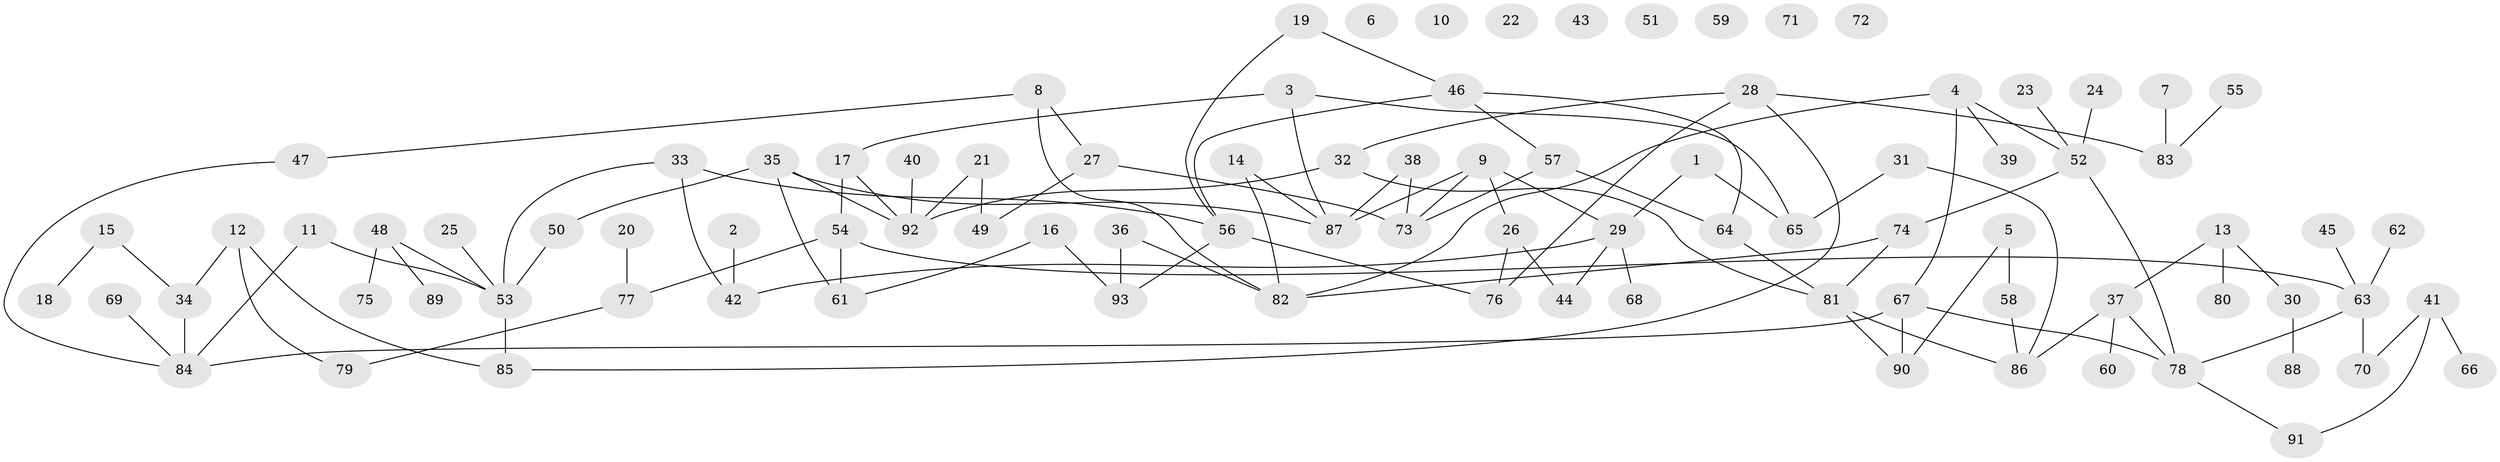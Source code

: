// Generated by graph-tools (version 1.1) at 2025/25/03/09/25 03:25:16]
// undirected, 93 vertices, 114 edges
graph export_dot {
graph [start="1"]
  node [color=gray90,style=filled];
  1;
  2;
  3;
  4;
  5;
  6;
  7;
  8;
  9;
  10;
  11;
  12;
  13;
  14;
  15;
  16;
  17;
  18;
  19;
  20;
  21;
  22;
  23;
  24;
  25;
  26;
  27;
  28;
  29;
  30;
  31;
  32;
  33;
  34;
  35;
  36;
  37;
  38;
  39;
  40;
  41;
  42;
  43;
  44;
  45;
  46;
  47;
  48;
  49;
  50;
  51;
  52;
  53;
  54;
  55;
  56;
  57;
  58;
  59;
  60;
  61;
  62;
  63;
  64;
  65;
  66;
  67;
  68;
  69;
  70;
  71;
  72;
  73;
  74;
  75;
  76;
  77;
  78;
  79;
  80;
  81;
  82;
  83;
  84;
  85;
  86;
  87;
  88;
  89;
  90;
  91;
  92;
  93;
  1 -- 29;
  1 -- 65;
  2 -- 42;
  3 -- 17;
  3 -- 65;
  3 -- 87;
  4 -- 39;
  4 -- 52;
  4 -- 67;
  4 -- 82;
  5 -- 58;
  5 -- 90;
  7 -- 83;
  8 -- 27;
  8 -- 47;
  8 -- 82;
  9 -- 26;
  9 -- 29;
  9 -- 73;
  9 -- 87;
  11 -- 53;
  11 -- 84;
  12 -- 34;
  12 -- 79;
  12 -- 85;
  13 -- 30;
  13 -- 37;
  13 -- 80;
  14 -- 82;
  14 -- 87;
  15 -- 18;
  15 -- 34;
  16 -- 61;
  16 -- 93;
  17 -- 54;
  17 -- 92;
  19 -- 46;
  19 -- 56;
  20 -- 77;
  21 -- 49;
  21 -- 92;
  23 -- 52;
  24 -- 52;
  25 -- 53;
  26 -- 44;
  26 -- 76;
  27 -- 49;
  27 -- 73;
  28 -- 32;
  28 -- 76;
  28 -- 83;
  28 -- 85;
  29 -- 42;
  29 -- 44;
  29 -- 68;
  30 -- 88;
  31 -- 65;
  31 -- 86;
  32 -- 81;
  32 -- 92;
  33 -- 42;
  33 -- 53;
  33 -- 56;
  34 -- 84;
  35 -- 50;
  35 -- 61;
  35 -- 87;
  35 -- 92;
  36 -- 82;
  36 -- 93;
  37 -- 60;
  37 -- 78;
  37 -- 86;
  38 -- 73;
  38 -- 87;
  40 -- 92;
  41 -- 66;
  41 -- 70;
  41 -- 91;
  45 -- 63;
  46 -- 56;
  46 -- 57;
  46 -- 64;
  47 -- 84;
  48 -- 53;
  48 -- 75;
  48 -- 89;
  50 -- 53;
  52 -- 74;
  52 -- 78;
  53 -- 85;
  54 -- 61;
  54 -- 63;
  54 -- 77;
  55 -- 83;
  56 -- 76;
  56 -- 93;
  57 -- 64;
  57 -- 73;
  58 -- 86;
  62 -- 63;
  63 -- 70;
  63 -- 78;
  64 -- 81;
  67 -- 78;
  67 -- 84;
  67 -- 90;
  69 -- 84;
  74 -- 81;
  74 -- 82;
  77 -- 79;
  78 -- 91;
  81 -- 86;
  81 -- 90;
}
